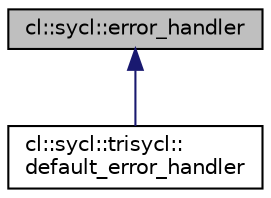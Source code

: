 digraph "cl::sycl::error_handler"
{
 // INTERACTIVE_SVG=YES
  bgcolor="transparent";
  edge [fontname="Helvetica",fontsize="10",labelfontname="Helvetica",labelfontsize="10"];
  node [fontname="Helvetica",fontsize="10",shape=record];
  Node1 [label="cl::sycl::error_handler",height=0.2,width=0.4,color="black", fillcolor="grey75", style="filled", fontcolor="black"];
  Node1 -> Node2 [dir="back",color="midnightblue",fontsize="10",style="solid",fontname="Helvetica"];
  Node2 [label="cl::sycl::trisycl::\ldefault_error_handler",height=0.2,width=0.4,color="black",URL="$group__error__handling.html#structcl_1_1sycl_1_1trisycl_1_1default__error__handler"];
}
